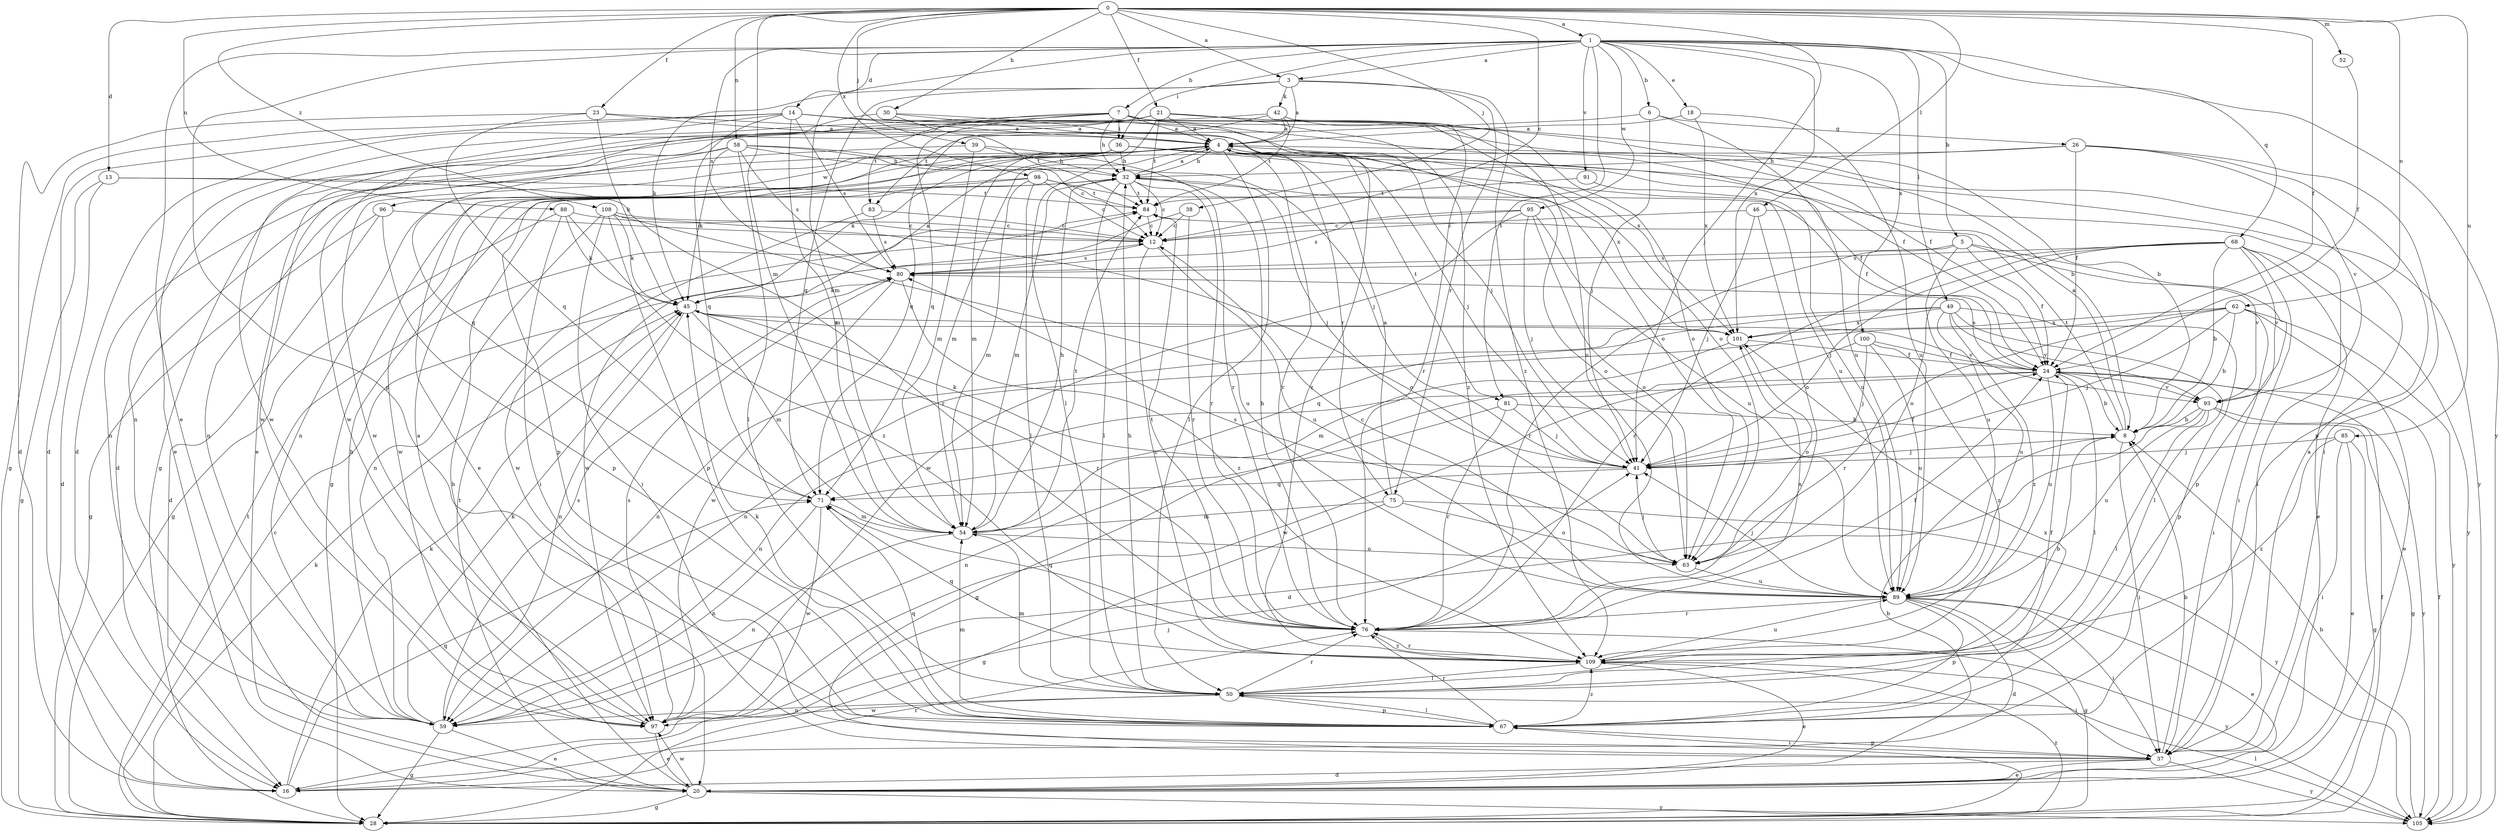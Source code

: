strict digraph  {
0;
1;
3;
4;
5;
6;
7;
8;
12;
13;
14;
16;
18;
20;
21;
23;
24;
26;
28;
30;
32;
36;
37;
38;
39;
41;
42;
45;
46;
49;
50;
52;
54;
58;
59;
62;
63;
67;
68;
71;
75;
76;
80;
81;
83;
84;
85;
88;
89;
91;
93;
95;
96;
97;
98;
100;
101;
105;
108;
109;
0 -> 1  [label=a];
0 -> 3  [label=a];
0 -> 12  [label=c];
0 -> 13  [label=d];
0 -> 21  [label=f];
0 -> 23  [label=f];
0 -> 24  [label=f];
0 -> 30  [label=h];
0 -> 38  [label=j];
0 -> 39  [label=j];
0 -> 41  [label=j];
0 -> 46  [label=l];
0 -> 52  [label=m];
0 -> 54  [label=m];
0 -> 58  [label=n];
0 -> 62  [label=o];
0 -> 85  [label=u];
0 -> 88  [label=u];
0 -> 98  [label=x];
0 -> 108  [label=z];
1 -> 3  [label=a];
1 -> 5  [label=b];
1 -> 6  [label=b];
1 -> 7  [label=b];
1 -> 14  [label=d];
1 -> 18  [label=e];
1 -> 20  [label=e];
1 -> 36  [label=i];
1 -> 49  [label=l];
1 -> 54  [label=m];
1 -> 67  [label=p];
1 -> 68  [label=q];
1 -> 80  [label=s];
1 -> 81  [label=t];
1 -> 91  [label=v];
1 -> 95  [label=w];
1 -> 100  [label=x];
1 -> 101  [label=x];
1 -> 105  [label=y];
3 -> 4  [label=a];
3 -> 42  [label=k];
3 -> 45  [label=k];
3 -> 71  [label=q];
3 -> 75  [label=r];
3 -> 109  [label=z];
4 -> 32  [label=h];
4 -> 41  [label=j];
4 -> 45  [label=k];
4 -> 50  [label=l];
4 -> 54  [label=m];
4 -> 59  [label=n];
4 -> 75  [label=r];
4 -> 76  [label=r];
4 -> 81  [label=t];
4 -> 96  [label=w];
4 -> 101  [label=x];
5 -> 24  [label=f];
5 -> 67  [label=p];
5 -> 76  [label=r];
5 -> 80  [label=s];
5 -> 89  [label=u];
5 -> 93  [label=v];
6 -> 26  [label=g];
6 -> 41  [label=j];
6 -> 83  [label=t];
6 -> 89  [label=u];
7 -> 4  [label=a];
7 -> 8  [label=b];
7 -> 16  [label=d];
7 -> 32  [label=h];
7 -> 36  [label=i];
7 -> 41  [label=j];
7 -> 63  [label=o];
7 -> 71  [label=q];
7 -> 83  [label=t];
7 -> 97  [label=w];
8 -> 4  [label=a];
8 -> 37  [label=i];
8 -> 41  [label=j];
8 -> 84  [label=t];
12 -> 80  [label=s];
12 -> 89  [label=u];
12 -> 109  [label=z];
13 -> 16  [label=d];
13 -> 28  [label=g];
13 -> 76  [label=r];
13 -> 84  [label=t];
14 -> 4  [label=a];
14 -> 8  [label=b];
14 -> 16  [label=d];
14 -> 24  [label=f];
14 -> 28  [label=g];
14 -> 54  [label=m];
14 -> 71  [label=q];
14 -> 80  [label=s];
14 -> 97  [label=w];
14 -> 101  [label=x];
16 -> 41  [label=j];
16 -> 45  [label=k];
16 -> 71  [label=q];
16 -> 76  [label=r];
18 -> 4  [label=a];
18 -> 89  [label=u];
18 -> 101  [label=x];
20 -> 8  [label=b];
20 -> 28  [label=g];
20 -> 32  [label=h];
20 -> 84  [label=t];
20 -> 97  [label=w];
20 -> 105  [label=y];
21 -> 4  [label=a];
21 -> 20  [label=e];
21 -> 24  [label=f];
21 -> 50  [label=l];
21 -> 59  [label=n];
21 -> 84  [label=t];
21 -> 89  [label=u];
21 -> 97  [label=w];
21 -> 109  [label=z];
23 -> 4  [label=a];
23 -> 16  [label=d];
23 -> 45  [label=k];
23 -> 63  [label=o];
23 -> 71  [label=q];
24 -> 8  [label=b];
24 -> 28  [label=g];
24 -> 50  [label=l];
24 -> 59  [label=n];
24 -> 80  [label=s];
24 -> 89  [label=u];
24 -> 93  [label=v];
26 -> 24  [label=f];
26 -> 28  [label=g];
26 -> 32  [label=h];
26 -> 37  [label=i];
26 -> 67  [label=p];
26 -> 93  [label=v];
28 -> 12  [label=c];
28 -> 24  [label=f];
28 -> 45  [label=k];
28 -> 84  [label=t];
28 -> 109  [label=z];
30 -> 4  [label=a];
30 -> 20  [label=e];
30 -> 84  [label=t];
30 -> 109  [label=z];
32 -> 4  [label=a];
32 -> 12  [label=c];
32 -> 24  [label=f];
32 -> 41  [label=j];
32 -> 50  [label=l];
32 -> 54  [label=m];
32 -> 76  [label=r];
32 -> 84  [label=t];
36 -> 16  [label=d];
36 -> 20  [label=e];
36 -> 24  [label=f];
36 -> 32  [label=h];
36 -> 54  [label=m];
36 -> 89  [label=u];
36 -> 97  [label=w];
36 -> 105  [label=y];
37 -> 4  [label=a];
37 -> 8  [label=b];
37 -> 16  [label=d];
37 -> 20  [label=e];
37 -> 67  [label=p];
37 -> 105  [label=y];
38 -> 12  [label=c];
38 -> 76  [label=r];
38 -> 97  [label=w];
39 -> 32  [label=h];
39 -> 54  [label=m];
39 -> 59  [label=n];
39 -> 76  [label=r];
41 -> 24  [label=f];
41 -> 45  [label=k];
41 -> 71  [label=q];
42 -> 4  [label=a];
42 -> 28  [label=g];
42 -> 63  [label=o];
42 -> 71  [label=q];
42 -> 76  [label=r];
42 -> 84  [label=t];
45 -> 4  [label=a];
45 -> 54  [label=m];
45 -> 59  [label=n];
45 -> 76  [label=r];
45 -> 93  [label=v];
45 -> 101  [label=x];
46 -> 12  [label=c];
46 -> 37  [label=i];
46 -> 41  [label=j];
46 -> 63  [label=o];
49 -> 50  [label=l];
49 -> 59  [label=n];
49 -> 67  [label=p];
49 -> 71  [label=q];
49 -> 89  [label=u];
49 -> 93  [label=v];
49 -> 101  [label=x];
49 -> 109  [label=z];
50 -> 24  [label=f];
50 -> 32  [label=h];
50 -> 54  [label=m];
50 -> 59  [label=n];
50 -> 67  [label=p];
50 -> 76  [label=r];
50 -> 97  [label=w];
52 -> 24  [label=f];
54 -> 32  [label=h];
54 -> 59  [label=n];
54 -> 63  [label=o];
54 -> 84  [label=t];
58 -> 12  [label=c];
58 -> 32  [label=h];
58 -> 41  [label=j];
58 -> 45  [label=k];
58 -> 50  [label=l];
58 -> 59  [label=n];
58 -> 71  [label=q];
58 -> 80  [label=s];
59 -> 20  [label=e];
59 -> 28  [label=g];
59 -> 32  [label=h];
59 -> 45  [label=k];
59 -> 80  [label=s];
62 -> 8  [label=b];
62 -> 20  [label=e];
62 -> 37  [label=i];
62 -> 41  [label=j];
62 -> 59  [label=n];
62 -> 76  [label=r];
62 -> 101  [label=x];
62 -> 105  [label=y];
63 -> 41  [label=j];
63 -> 80  [label=s];
63 -> 89  [label=u];
67 -> 37  [label=i];
67 -> 45  [label=k];
67 -> 50  [label=l];
67 -> 54  [label=m];
67 -> 71  [label=q];
67 -> 76  [label=r];
67 -> 101  [label=x];
67 -> 109  [label=z];
68 -> 8  [label=b];
68 -> 20  [label=e];
68 -> 37  [label=i];
68 -> 41  [label=j];
68 -> 63  [label=o];
68 -> 76  [label=r];
68 -> 80  [label=s];
68 -> 93  [label=v];
68 -> 105  [label=y];
71 -> 54  [label=m];
71 -> 59  [label=n];
71 -> 97  [label=w];
75 -> 4  [label=a];
75 -> 28  [label=g];
75 -> 54  [label=m];
75 -> 63  [label=o];
75 -> 105  [label=y];
76 -> 24  [label=f];
76 -> 32  [label=h];
76 -> 71  [label=q];
76 -> 84  [label=t];
76 -> 101  [label=x];
76 -> 105  [label=y];
76 -> 109  [label=z];
80 -> 45  [label=k];
80 -> 97  [label=w];
80 -> 109  [label=z];
81 -> 8  [label=b];
81 -> 41  [label=j];
81 -> 59  [label=n];
81 -> 76  [label=r];
83 -> 12  [label=c];
83 -> 80  [label=s];
83 -> 97  [label=w];
84 -> 12  [label=c];
85 -> 20  [label=e];
85 -> 28  [label=g];
85 -> 37  [label=i];
85 -> 41  [label=j];
85 -> 109  [label=z];
88 -> 12  [label=c];
88 -> 28  [label=g];
88 -> 37  [label=i];
88 -> 45  [label=k];
88 -> 109  [label=z];
89 -> 12  [label=c];
89 -> 16  [label=d];
89 -> 20  [label=e];
89 -> 28  [label=g];
89 -> 37  [label=i];
89 -> 41  [label=j];
89 -> 67  [label=p];
89 -> 76  [label=r];
91 -> 84  [label=t];
91 -> 89  [label=u];
93 -> 8  [label=b];
93 -> 16  [label=d];
93 -> 28  [label=g];
93 -> 50  [label=l];
93 -> 89  [label=u];
93 -> 105  [label=y];
95 -> 12  [label=c];
95 -> 41  [label=j];
95 -> 63  [label=o];
95 -> 80  [label=s];
95 -> 89  [label=u];
95 -> 97  [label=w];
96 -> 12  [label=c];
96 -> 16  [label=d];
96 -> 28  [label=g];
96 -> 67  [label=p];
97 -> 4  [label=a];
97 -> 20  [label=e];
97 -> 80  [label=s];
98 -> 12  [label=c];
98 -> 50  [label=l];
98 -> 54  [label=m];
98 -> 63  [label=o];
98 -> 67  [label=p];
98 -> 84  [label=t];
98 -> 97  [label=w];
100 -> 24  [label=f];
100 -> 41  [label=j];
100 -> 89  [label=u];
100 -> 97  [label=w];
100 -> 109  [label=z];
101 -> 24  [label=f];
101 -> 54  [label=m];
101 -> 63  [label=o];
105 -> 8  [label=b];
105 -> 24  [label=f];
105 -> 50  [label=l];
108 -> 12  [label=c];
108 -> 37  [label=i];
108 -> 45  [label=k];
108 -> 59  [label=n];
108 -> 63  [label=o];
108 -> 67  [label=p];
108 -> 89  [label=u];
109 -> 8  [label=b];
109 -> 20  [label=e];
109 -> 37  [label=i];
109 -> 50  [label=l];
109 -> 71  [label=q];
109 -> 76  [label=r];
109 -> 89  [label=u];
}
